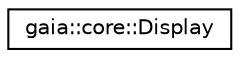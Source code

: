 digraph G
{
  edge [fontname="Helvetica",fontsize="10",labelfontname="Helvetica",labelfontsize="10"];
  node [fontname="Helvetica",fontsize="10",shape=record];
  rankdir=LR;
  Node1 [label="gaia::core::Display",height=0.2,width=0.4,color="black", fillcolor="white", style="filled",URL="$d2/df5/classgaia_1_1core_1_1_display.html",tooltip="Provides information about the size and density of a logical display."];
}
